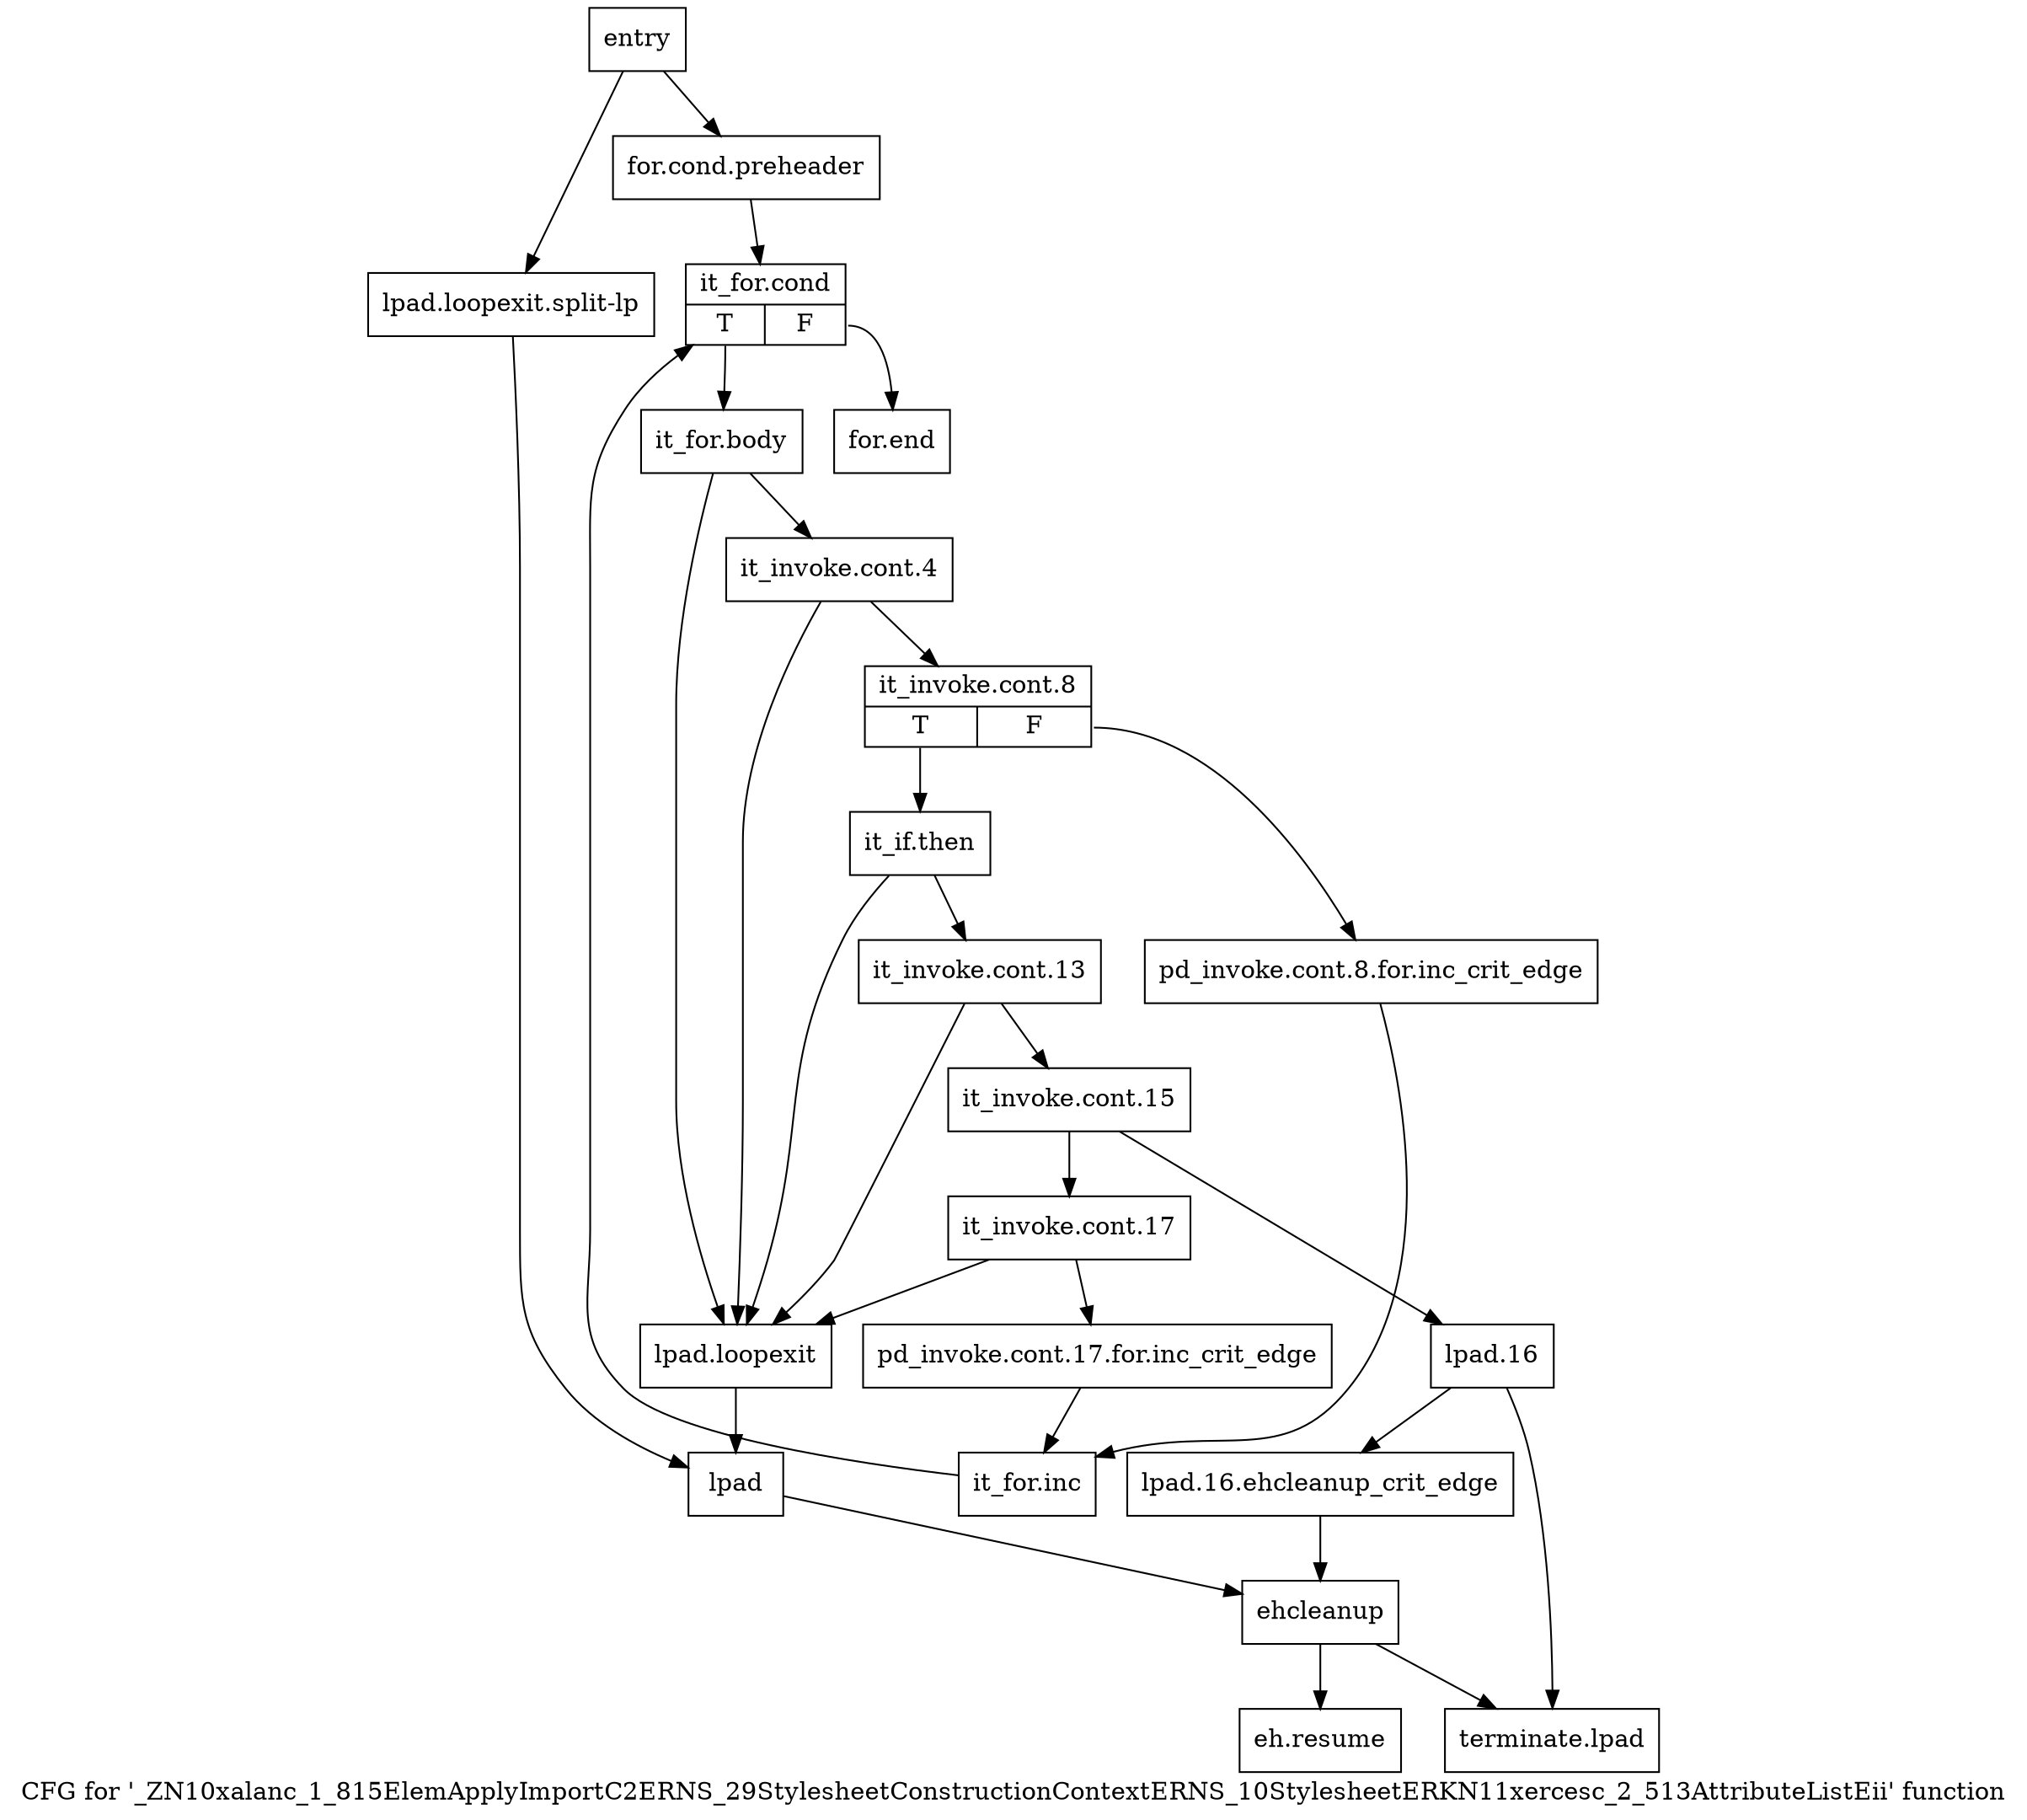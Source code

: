 digraph "CFG for '_ZN10xalanc_1_815ElemApplyImportC2ERNS_29StylesheetConstructionContextERNS_10StylesheetERKN11xercesc_2_513AttributeListEii' function" {
	label="CFG for '_ZN10xalanc_1_815ElemApplyImportC2ERNS_29StylesheetConstructionContextERNS_10StylesheetERKN11xercesc_2_513AttributeListEii' function";

	Node0x70670a0 [shape=record,label="{entry}"];
	Node0x70670a0 -> Node0x70670f0;
	Node0x70670a0 -> Node0x70674b0;
	Node0x70670f0 [shape=record,label="{for.cond.preheader}"];
	Node0x70670f0 -> Node0x7067140;
	Node0x7067140 [shape=record,label="{it_for.cond|{<s0>T|<s1>F}}"];
	Node0x7067140:s0 -> Node0x7067190;
	Node0x7067140:s1 -> Node0x7067640;
	Node0x7067190 [shape=record,label="{it_for.body}"];
	Node0x7067190 -> Node0x70671e0;
	Node0x7067190 -> Node0x7067460;
	Node0x70671e0 [shape=record,label="{it_invoke.cont.4}"];
	Node0x70671e0 -> Node0x7067230;
	Node0x70671e0 -> Node0x7067460;
	Node0x7067230 [shape=record,label="{it_invoke.cont.8|{<s0>T|<s1>F}}"];
	Node0x7067230:s0 -> Node0x70672d0;
	Node0x7067230:s1 -> Node0x7067280;
	Node0x7067280 [shape=record,label="{pd_invoke.cont.8.for.inc_crit_edge}"];
	Node0x7067280 -> Node0x70675f0;
	Node0x70672d0 [shape=record,label="{it_if.then}"];
	Node0x70672d0 -> Node0x7067320;
	Node0x70672d0 -> Node0x7067460;
	Node0x7067320 [shape=record,label="{it_invoke.cont.13}"];
	Node0x7067320 -> Node0x7067370;
	Node0x7067320 -> Node0x7067460;
	Node0x7067370 [shape=record,label="{it_invoke.cont.15}"];
	Node0x7067370 -> Node0x70673c0;
	Node0x7067370 -> Node0x7067550;
	Node0x70673c0 [shape=record,label="{it_invoke.cont.17}"];
	Node0x70673c0 -> Node0x7067410;
	Node0x70673c0 -> Node0x7067460;
	Node0x7067410 [shape=record,label="{pd_invoke.cont.17.for.inc_crit_edge}"];
	Node0x7067410 -> Node0x70675f0;
	Node0x7067460 [shape=record,label="{lpad.loopexit}"];
	Node0x7067460 -> Node0x7067500;
	Node0x70674b0 [shape=record,label="{lpad.loopexit.split-lp}"];
	Node0x70674b0 -> Node0x7067500;
	Node0x7067500 [shape=record,label="{lpad}"];
	Node0x7067500 -> Node0x7067690;
	Node0x7067550 [shape=record,label="{lpad.16}"];
	Node0x7067550 -> Node0x70675a0;
	Node0x7067550 -> Node0x7067730;
	Node0x70675a0 [shape=record,label="{lpad.16.ehcleanup_crit_edge}"];
	Node0x70675a0 -> Node0x7067690;
	Node0x70675f0 [shape=record,label="{it_for.inc}"];
	Node0x70675f0 -> Node0x7067140;
	Node0x7067640 [shape=record,label="{for.end}"];
	Node0x7067690 [shape=record,label="{ehcleanup}"];
	Node0x7067690 -> Node0x70676e0;
	Node0x7067690 -> Node0x7067730;
	Node0x70676e0 [shape=record,label="{eh.resume}"];
	Node0x7067730 [shape=record,label="{terminate.lpad}"];
}
